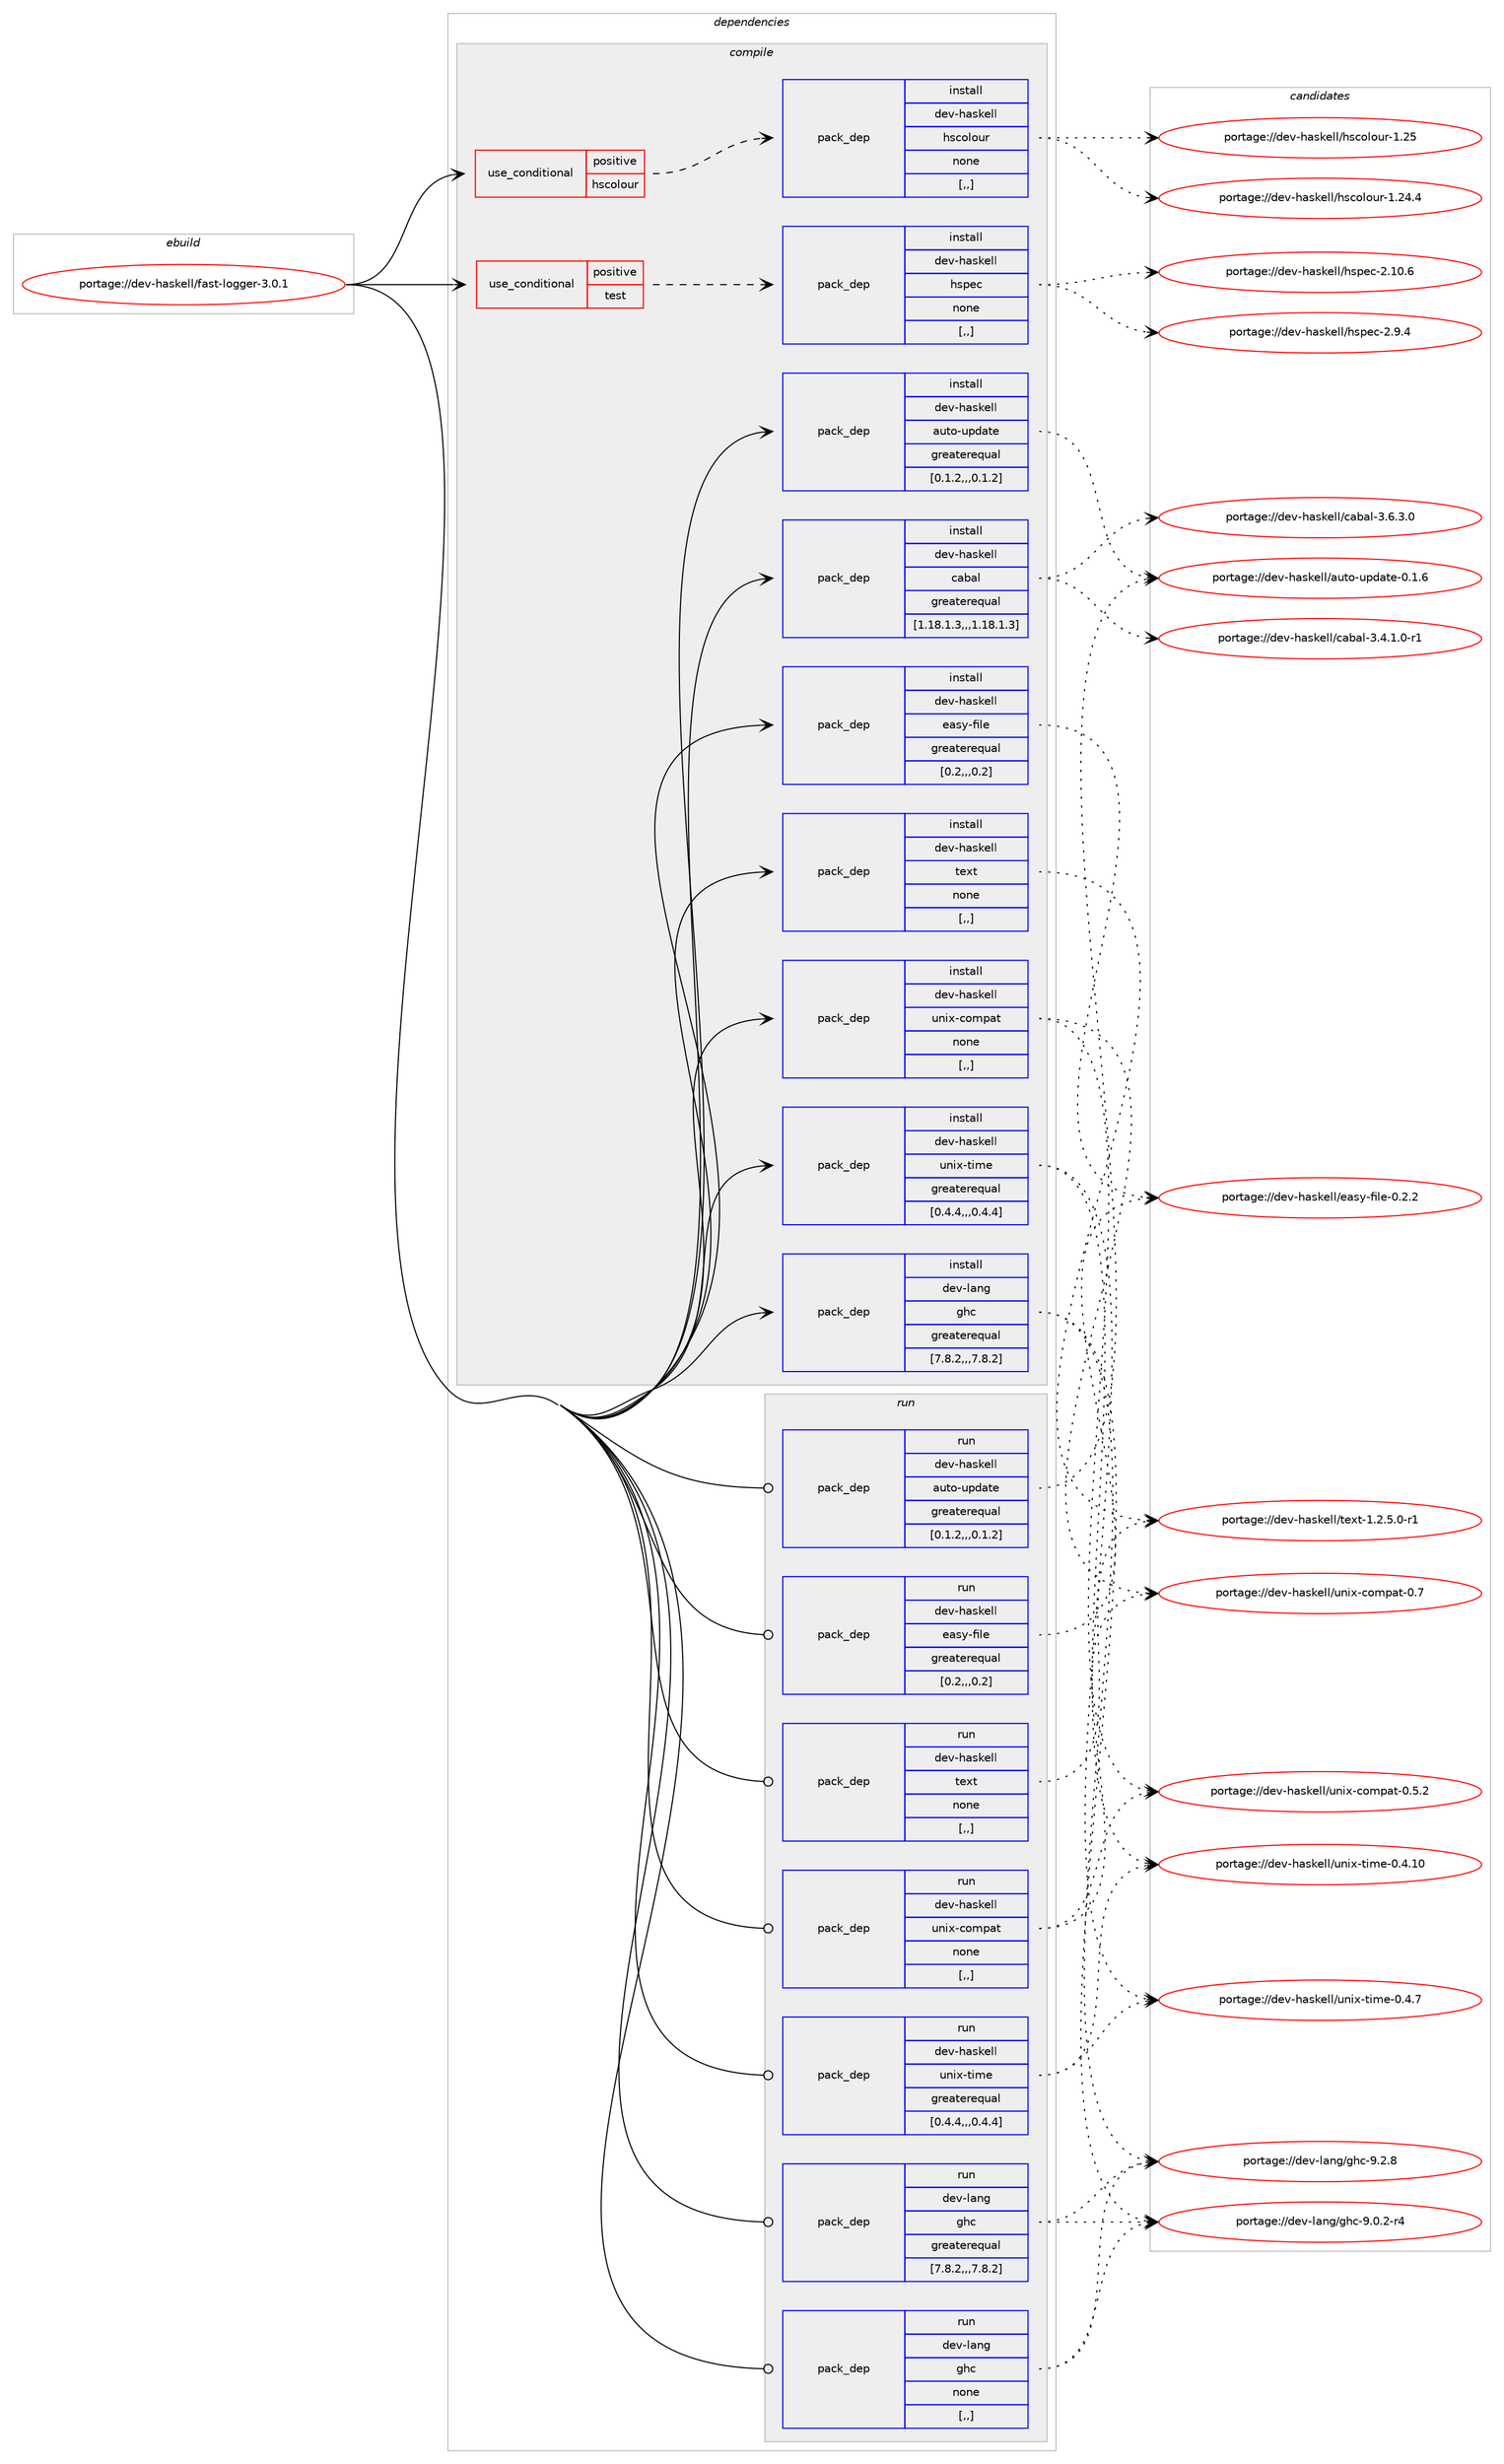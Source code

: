 digraph prolog {

# *************
# Graph options
# *************

newrank=true;
concentrate=true;
compound=true;
graph [rankdir=LR,fontname=Helvetica,fontsize=10,ranksep=1.5];#, ranksep=2.5, nodesep=0.2];
edge  [arrowhead=vee];
node  [fontname=Helvetica,fontsize=10];

# **********
# The ebuild
# **********

subgraph cluster_leftcol {
color=gray;
label=<<i>ebuild</i>>;
id [label="portage://dev-haskell/fast-logger-3.0.1", color=red, width=4, href="../dev-haskell/fast-logger-3.0.1.svg"];
}

# ****************
# The dependencies
# ****************

subgraph cluster_midcol {
color=gray;
label=<<i>dependencies</i>>;
subgraph cluster_compile {
fillcolor="#eeeeee";
style=filled;
label=<<i>compile</i>>;
subgraph cond20467 {
dependency80366 [label=<<TABLE BORDER="0" CELLBORDER="1" CELLSPACING="0" CELLPADDING="4"><TR><TD ROWSPAN="3" CELLPADDING="10">use_conditional</TD></TR><TR><TD>positive</TD></TR><TR><TD>hscolour</TD></TR></TABLE>>, shape=none, color=red];
subgraph pack58918 {
dependency80367 [label=<<TABLE BORDER="0" CELLBORDER="1" CELLSPACING="0" CELLPADDING="4" WIDTH="220"><TR><TD ROWSPAN="6" CELLPADDING="30">pack_dep</TD></TR><TR><TD WIDTH="110">install</TD></TR><TR><TD>dev-haskell</TD></TR><TR><TD>hscolour</TD></TR><TR><TD>none</TD></TR><TR><TD>[,,]</TD></TR></TABLE>>, shape=none, color=blue];
}
dependency80366:e -> dependency80367:w [weight=20,style="dashed",arrowhead="vee"];
}
id:e -> dependency80366:w [weight=20,style="solid",arrowhead="vee"];
subgraph cond20468 {
dependency80368 [label=<<TABLE BORDER="0" CELLBORDER="1" CELLSPACING="0" CELLPADDING="4"><TR><TD ROWSPAN="3" CELLPADDING="10">use_conditional</TD></TR><TR><TD>positive</TD></TR><TR><TD>test</TD></TR></TABLE>>, shape=none, color=red];
subgraph pack58919 {
dependency80369 [label=<<TABLE BORDER="0" CELLBORDER="1" CELLSPACING="0" CELLPADDING="4" WIDTH="220"><TR><TD ROWSPAN="6" CELLPADDING="30">pack_dep</TD></TR><TR><TD WIDTH="110">install</TD></TR><TR><TD>dev-haskell</TD></TR><TR><TD>hspec</TD></TR><TR><TD>none</TD></TR><TR><TD>[,,]</TD></TR></TABLE>>, shape=none, color=blue];
}
dependency80368:e -> dependency80369:w [weight=20,style="dashed",arrowhead="vee"];
}
id:e -> dependency80368:w [weight=20,style="solid",arrowhead="vee"];
subgraph pack58920 {
dependency80370 [label=<<TABLE BORDER="0" CELLBORDER="1" CELLSPACING="0" CELLPADDING="4" WIDTH="220"><TR><TD ROWSPAN="6" CELLPADDING="30">pack_dep</TD></TR><TR><TD WIDTH="110">install</TD></TR><TR><TD>dev-haskell</TD></TR><TR><TD>auto-update</TD></TR><TR><TD>greaterequal</TD></TR><TR><TD>[0.1.2,,,0.1.2]</TD></TR></TABLE>>, shape=none, color=blue];
}
id:e -> dependency80370:w [weight=20,style="solid",arrowhead="vee"];
subgraph pack58921 {
dependency80371 [label=<<TABLE BORDER="0" CELLBORDER="1" CELLSPACING="0" CELLPADDING="4" WIDTH="220"><TR><TD ROWSPAN="6" CELLPADDING="30">pack_dep</TD></TR><TR><TD WIDTH="110">install</TD></TR><TR><TD>dev-haskell</TD></TR><TR><TD>cabal</TD></TR><TR><TD>greaterequal</TD></TR><TR><TD>[1.18.1.3,,,1.18.1.3]</TD></TR></TABLE>>, shape=none, color=blue];
}
id:e -> dependency80371:w [weight=20,style="solid",arrowhead="vee"];
subgraph pack58922 {
dependency80372 [label=<<TABLE BORDER="0" CELLBORDER="1" CELLSPACING="0" CELLPADDING="4" WIDTH="220"><TR><TD ROWSPAN="6" CELLPADDING="30">pack_dep</TD></TR><TR><TD WIDTH="110">install</TD></TR><TR><TD>dev-haskell</TD></TR><TR><TD>easy-file</TD></TR><TR><TD>greaterequal</TD></TR><TR><TD>[0.2,,,0.2]</TD></TR></TABLE>>, shape=none, color=blue];
}
id:e -> dependency80372:w [weight=20,style="solid",arrowhead="vee"];
subgraph pack58923 {
dependency80373 [label=<<TABLE BORDER="0" CELLBORDER="1" CELLSPACING="0" CELLPADDING="4" WIDTH="220"><TR><TD ROWSPAN="6" CELLPADDING="30">pack_dep</TD></TR><TR><TD WIDTH="110">install</TD></TR><TR><TD>dev-haskell</TD></TR><TR><TD>text</TD></TR><TR><TD>none</TD></TR><TR><TD>[,,]</TD></TR></TABLE>>, shape=none, color=blue];
}
id:e -> dependency80373:w [weight=20,style="solid",arrowhead="vee"];
subgraph pack58924 {
dependency80374 [label=<<TABLE BORDER="0" CELLBORDER="1" CELLSPACING="0" CELLPADDING="4" WIDTH="220"><TR><TD ROWSPAN="6" CELLPADDING="30">pack_dep</TD></TR><TR><TD WIDTH="110">install</TD></TR><TR><TD>dev-haskell</TD></TR><TR><TD>unix-compat</TD></TR><TR><TD>none</TD></TR><TR><TD>[,,]</TD></TR></TABLE>>, shape=none, color=blue];
}
id:e -> dependency80374:w [weight=20,style="solid",arrowhead="vee"];
subgraph pack58925 {
dependency80375 [label=<<TABLE BORDER="0" CELLBORDER="1" CELLSPACING="0" CELLPADDING="4" WIDTH="220"><TR><TD ROWSPAN="6" CELLPADDING="30">pack_dep</TD></TR><TR><TD WIDTH="110">install</TD></TR><TR><TD>dev-haskell</TD></TR><TR><TD>unix-time</TD></TR><TR><TD>greaterequal</TD></TR><TR><TD>[0.4.4,,,0.4.4]</TD></TR></TABLE>>, shape=none, color=blue];
}
id:e -> dependency80375:w [weight=20,style="solid",arrowhead="vee"];
subgraph pack58926 {
dependency80376 [label=<<TABLE BORDER="0" CELLBORDER="1" CELLSPACING="0" CELLPADDING="4" WIDTH="220"><TR><TD ROWSPAN="6" CELLPADDING="30">pack_dep</TD></TR><TR><TD WIDTH="110">install</TD></TR><TR><TD>dev-lang</TD></TR><TR><TD>ghc</TD></TR><TR><TD>greaterequal</TD></TR><TR><TD>[7.8.2,,,7.8.2]</TD></TR></TABLE>>, shape=none, color=blue];
}
id:e -> dependency80376:w [weight=20,style="solid",arrowhead="vee"];
}
subgraph cluster_compileandrun {
fillcolor="#eeeeee";
style=filled;
label=<<i>compile and run</i>>;
}
subgraph cluster_run {
fillcolor="#eeeeee";
style=filled;
label=<<i>run</i>>;
subgraph pack58927 {
dependency80377 [label=<<TABLE BORDER="0" CELLBORDER="1" CELLSPACING="0" CELLPADDING="4" WIDTH="220"><TR><TD ROWSPAN="6" CELLPADDING="30">pack_dep</TD></TR><TR><TD WIDTH="110">run</TD></TR><TR><TD>dev-haskell</TD></TR><TR><TD>auto-update</TD></TR><TR><TD>greaterequal</TD></TR><TR><TD>[0.1.2,,,0.1.2]</TD></TR></TABLE>>, shape=none, color=blue];
}
id:e -> dependency80377:w [weight=20,style="solid",arrowhead="odot"];
subgraph pack58928 {
dependency80378 [label=<<TABLE BORDER="0" CELLBORDER="1" CELLSPACING="0" CELLPADDING="4" WIDTH="220"><TR><TD ROWSPAN="6" CELLPADDING="30">pack_dep</TD></TR><TR><TD WIDTH="110">run</TD></TR><TR><TD>dev-haskell</TD></TR><TR><TD>easy-file</TD></TR><TR><TD>greaterequal</TD></TR><TR><TD>[0.2,,,0.2]</TD></TR></TABLE>>, shape=none, color=blue];
}
id:e -> dependency80378:w [weight=20,style="solid",arrowhead="odot"];
subgraph pack58929 {
dependency80379 [label=<<TABLE BORDER="0" CELLBORDER="1" CELLSPACING="0" CELLPADDING="4" WIDTH="220"><TR><TD ROWSPAN="6" CELLPADDING="30">pack_dep</TD></TR><TR><TD WIDTH="110">run</TD></TR><TR><TD>dev-haskell</TD></TR><TR><TD>text</TD></TR><TR><TD>none</TD></TR><TR><TD>[,,]</TD></TR></TABLE>>, shape=none, color=blue];
}
id:e -> dependency80379:w [weight=20,style="solid",arrowhead="odot"];
subgraph pack58930 {
dependency80380 [label=<<TABLE BORDER="0" CELLBORDER="1" CELLSPACING="0" CELLPADDING="4" WIDTH="220"><TR><TD ROWSPAN="6" CELLPADDING="30">pack_dep</TD></TR><TR><TD WIDTH="110">run</TD></TR><TR><TD>dev-haskell</TD></TR><TR><TD>unix-compat</TD></TR><TR><TD>none</TD></TR><TR><TD>[,,]</TD></TR></TABLE>>, shape=none, color=blue];
}
id:e -> dependency80380:w [weight=20,style="solid",arrowhead="odot"];
subgraph pack58931 {
dependency80381 [label=<<TABLE BORDER="0" CELLBORDER="1" CELLSPACING="0" CELLPADDING="4" WIDTH="220"><TR><TD ROWSPAN="6" CELLPADDING="30">pack_dep</TD></TR><TR><TD WIDTH="110">run</TD></TR><TR><TD>dev-haskell</TD></TR><TR><TD>unix-time</TD></TR><TR><TD>greaterequal</TD></TR><TR><TD>[0.4.4,,,0.4.4]</TD></TR></TABLE>>, shape=none, color=blue];
}
id:e -> dependency80381:w [weight=20,style="solid",arrowhead="odot"];
subgraph pack58932 {
dependency80382 [label=<<TABLE BORDER="0" CELLBORDER="1" CELLSPACING="0" CELLPADDING="4" WIDTH="220"><TR><TD ROWSPAN="6" CELLPADDING="30">pack_dep</TD></TR><TR><TD WIDTH="110">run</TD></TR><TR><TD>dev-lang</TD></TR><TR><TD>ghc</TD></TR><TR><TD>greaterequal</TD></TR><TR><TD>[7.8.2,,,7.8.2]</TD></TR></TABLE>>, shape=none, color=blue];
}
id:e -> dependency80382:w [weight=20,style="solid",arrowhead="odot"];
subgraph pack58933 {
dependency80383 [label=<<TABLE BORDER="0" CELLBORDER="1" CELLSPACING="0" CELLPADDING="4" WIDTH="220"><TR><TD ROWSPAN="6" CELLPADDING="30">pack_dep</TD></TR><TR><TD WIDTH="110">run</TD></TR><TR><TD>dev-lang</TD></TR><TR><TD>ghc</TD></TR><TR><TD>none</TD></TR><TR><TD>[,,]</TD></TR></TABLE>>, shape=none, color=blue];
}
id:e -> dependency80383:w [weight=20,style="solid",arrowhead="odot"];
}
}

# **************
# The candidates
# **************

subgraph cluster_choices {
rank=same;
color=gray;
label=<<i>candidates</i>>;

subgraph choice58918 {
color=black;
nodesep=1;
choice100101118451049711510710110810847104115991111081111171144549465053 [label="portage://dev-haskell/hscolour-1.25", color=red, width=4,href="../dev-haskell/hscolour-1.25.svg"];
choice1001011184510497115107101108108471041159911110811111711445494650524652 [label="portage://dev-haskell/hscolour-1.24.4", color=red, width=4,href="../dev-haskell/hscolour-1.24.4.svg"];
dependency80367:e -> choice100101118451049711510710110810847104115991111081111171144549465053:w [style=dotted,weight="100"];
dependency80367:e -> choice1001011184510497115107101108108471041159911110811111711445494650524652:w [style=dotted,weight="100"];
}
subgraph choice58919 {
color=black;
nodesep=1;
choice1001011184510497115107101108108471041151121019945504649484654 [label="portage://dev-haskell/hspec-2.10.6", color=red, width=4,href="../dev-haskell/hspec-2.10.6.svg"];
choice10010111845104971151071011081084710411511210199455046574652 [label="portage://dev-haskell/hspec-2.9.4", color=red, width=4,href="../dev-haskell/hspec-2.9.4.svg"];
dependency80369:e -> choice1001011184510497115107101108108471041151121019945504649484654:w [style=dotted,weight="100"];
dependency80369:e -> choice10010111845104971151071011081084710411511210199455046574652:w [style=dotted,weight="100"];
}
subgraph choice58920 {
color=black;
nodesep=1;
choice100101118451049711510710110810847971171161114511711210097116101454846494654 [label="portage://dev-haskell/auto-update-0.1.6", color=red, width=4,href="../dev-haskell/auto-update-0.1.6.svg"];
dependency80370:e -> choice100101118451049711510710110810847971171161114511711210097116101454846494654:w [style=dotted,weight="100"];
}
subgraph choice58921 {
color=black;
nodesep=1;
choice100101118451049711510710110810847999798971084551465446514648 [label="portage://dev-haskell/cabal-3.6.3.0", color=red, width=4,href="../dev-haskell/cabal-3.6.3.0.svg"];
choice1001011184510497115107101108108479997989710845514652464946484511449 [label="portage://dev-haskell/cabal-3.4.1.0-r1", color=red, width=4,href="../dev-haskell/cabal-3.4.1.0-r1.svg"];
dependency80371:e -> choice100101118451049711510710110810847999798971084551465446514648:w [style=dotted,weight="100"];
dependency80371:e -> choice1001011184510497115107101108108479997989710845514652464946484511449:w [style=dotted,weight="100"];
}
subgraph choice58922 {
color=black;
nodesep=1;
choice1001011184510497115107101108108471019711512145102105108101454846504650 [label="portage://dev-haskell/easy-file-0.2.2", color=red, width=4,href="../dev-haskell/easy-file-0.2.2.svg"];
dependency80372:e -> choice1001011184510497115107101108108471019711512145102105108101454846504650:w [style=dotted,weight="100"];
}
subgraph choice58923 {
color=black;
nodesep=1;
choice10010111845104971151071011081084711610112011645494650465346484511449 [label="portage://dev-haskell/text-1.2.5.0-r1", color=red, width=4,href="../dev-haskell/text-1.2.5.0-r1.svg"];
dependency80373:e -> choice10010111845104971151071011081084711610112011645494650465346484511449:w [style=dotted,weight="100"];
}
subgraph choice58924 {
color=black;
nodesep=1;
choice10010111845104971151071011081084711711010512045991111091129711645484655 [label="portage://dev-haskell/unix-compat-0.7", color=red, width=4,href="../dev-haskell/unix-compat-0.7.svg"];
choice100101118451049711510710110810847117110105120459911110911297116454846534650 [label="portage://dev-haskell/unix-compat-0.5.2", color=red, width=4,href="../dev-haskell/unix-compat-0.5.2.svg"];
dependency80374:e -> choice10010111845104971151071011081084711711010512045991111091129711645484655:w [style=dotted,weight="100"];
dependency80374:e -> choice100101118451049711510710110810847117110105120459911110911297116454846534650:w [style=dotted,weight="100"];
}
subgraph choice58925 {
color=black;
nodesep=1;
choice1001011184510497115107101108108471171101051204511610510910145484652464948 [label="portage://dev-haskell/unix-time-0.4.10", color=red, width=4,href="../dev-haskell/unix-time-0.4.10.svg"];
choice10010111845104971151071011081084711711010512045116105109101454846524655 [label="portage://dev-haskell/unix-time-0.4.7", color=red, width=4,href="../dev-haskell/unix-time-0.4.7.svg"];
dependency80375:e -> choice1001011184510497115107101108108471171101051204511610510910145484652464948:w [style=dotted,weight="100"];
dependency80375:e -> choice10010111845104971151071011081084711711010512045116105109101454846524655:w [style=dotted,weight="100"];
}
subgraph choice58926 {
color=black;
nodesep=1;
choice10010111845108971101034710310499455746504656 [label="portage://dev-lang/ghc-9.2.8", color=red, width=4,href="../dev-lang/ghc-9.2.8.svg"];
choice100101118451089711010347103104994557464846504511452 [label="portage://dev-lang/ghc-9.0.2-r4", color=red, width=4,href="../dev-lang/ghc-9.0.2-r4.svg"];
dependency80376:e -> choice10010111845108971101034710310499455746504656:w [style=dotted,weight="100"];
dependency80376:e -> choice100101118451089711010347103104994557464846504511452:w [style=dotted,weight="100"];
}
subgraph choice58927 {
color=black;
nodesep=1;
choice100101118451049711510710110810847971171161114511711210097116101454846494654 [label="portage://dev-haskell/auto-update-0.1.6", color=red, width=4,href="../dev-haskell/auto-update-0.1.6.svg"];
dependency80377:e -> choice100101118451049711510710110810847971171161114511711210097116101454846494654:w [style=dotted,weight="100"];
}
subgraph choice58928 {
color=black;
nodesep=1;
choice1001011184510497115107101108108471019711512145102105108101454846504650 [label="portage://dev-haskell/easy-file-0.2.2", color=red, width=4,href="../dev-haskell/easy-file-0.2.2.svg"];
dependency80378:e -> choice1001011184510497115107101108108471019711512145102105108101454846504650:w [style=dotted,weight="100"];
}
subgraph choice58929 {
color=black;
nodesep=1;
choice10010111845104971151071011081084711610112011645494650465346484511449 [label="portage://dev-haskell/text-1.2.5.0-r1", color=red, width=4,href="../dev-haskell/text-1.2.5.0-r1.svg"];
dependency80379:e -> choice10010111845104971151071011081084711610112011645494650465346484511449:w [style=dotted,weight="100"];
}
subgraph choice58930 {
color=black;
nodesep=1;
choice10010111845104971151071011081084711711010512045991111091129711645484655 [label="portage://dev-haskell/unix-compat-0.7", color=red, width=4,href="../dev-haskell/unix-compat-0.7.svg"];
choice100101118451049711510710110810847117110105120459911110911297116454846534650 [label="portage://dev-haskell/unix-compat-0.5.2", color=red, width=4,href="../dev-haskell/unix-compat-0.5.2.svg"];
dependency80380:e -> choice10010111845104971151071011081084711711010512045991111091129711645484655:w [style=dotted,weight="100"];
dependency80380:e -> choice100101118451049711510710110810847117110105120459911110911297116454846534650:w [style=dotted,weight="100"];
}
subgraph choice58931 {
color=black;
nodesep=1;
choice1001011184510497115107101108108471171101051204511610510910145484652464948 [label="portage://dev-haskell/unix-time-0.4.10", color=red, width=4,href="../dev-haskell/unix-time-0.4.10.svg"];
choice10010111845104971151071011081084711711010512045116105109101454846524655 [label="portage://dev-haskell/unix-time-0.4.7", color=red, width=4,href="../dev-haskell/unix-time-0.4.7.svg"];
dependency80381:e -> choice1001011184510497115107101108108471171101051204511610510910145484652464948:w [style=dotted,weight="100"];
dependency80381:e -> choice10010111845104971151071011081084711711010512045116105109101454846524655:w [style=dotted,weight="100"];
}
subgraph choice58932 {
color=black;
nodesep=1;
choice10010111845108971101034710310499455746504656 [label="portage://dev-lang/ghc-9.2.8", color=red, width=4,href="../dev-lang/ghc-9.2.8.svg"];
choice100101118451089711010347103104994557464846504511452 [label="portage://dev-lang/ghc-9.0.2-r4", color=red, width=4,href="../dev-lang/ghc-9.0.2-r4.svg"];
dependency80382:e -> choice10010111845108971101034710310499455746504656:w [style=dotted,weight="100"];
dependency80382:e -> choice100101118451089711010347103104994557464846504511452:w [style=dotted,weight="100"];
}
subgraph choice58933 {
color=black;
nodesep=1;
choice10010111845108971101034710310499455746504656 [label="portage://dev-lang/ghc-9.2.8", color=red, width=4,href="../dev-lang/ghc-9.2.8.svg"];
choice100101118451089711010347103104994557464846504511452 [label="portage://dev-lang/ghc-9.0.2-r4", color=red, width=4,href="../dev-lang/ghc-9.0.2-r4.svg"];
dependency80383:e -> choice10010111845108971101034710310499455746504656:w [style=dotted,weight="100"];
dependency80383:e -> choice100101118451089711010347103104994557464846504511452:w [style=dotted,weight="100"];
}
}

}
